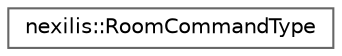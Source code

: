 digraph "Graphical Class Hierarchy"
{
 // LATEX_PDF_SIZE
  bgcolor="transparent";
  edge [fontname=Helvetica,fontsize=10,labelfontname=Helvetica,labelfontsize=10];
  node [fontname=Helvetica,fontsize=10,shape=box,height=0.2,width=0.4];
  rankdir="LR";
  Node0 [id="Node000000",label="nexilis::RoomCommandType",height=0.2,width=0.4,color="grey40", fillcolor="white", style="filled",URL="$db/d0c/classnexilis_1_1RoomCommandType.html",tooltip=" "];
}
